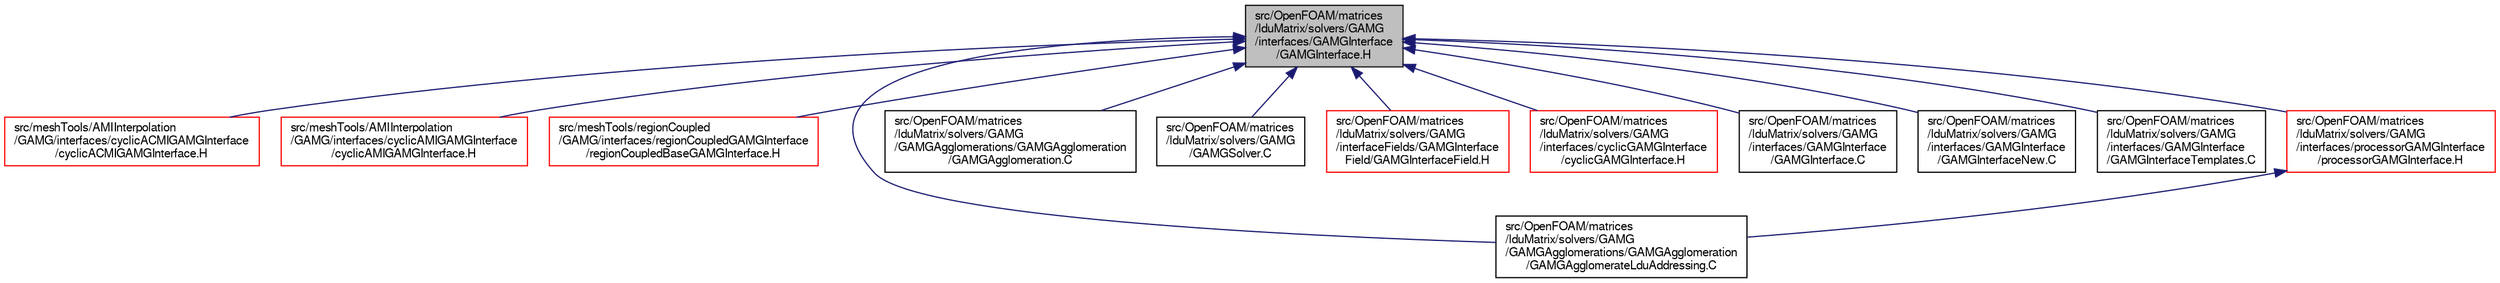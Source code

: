 digraph "src/OpenFOAM/matrices/lduMatrix/solvers/GAMG/interfaces/GAMGInterface/GAMGInterface.H"
{
  bgcolor="transparent";
  edge [fontname="FreeSans",fontsize="10",labelfontname="FreeSans",labelfontsize="10"];
  node [fontname="FreeSans",fontsize="10",shape=record];
  Node133 [label="src/OpenFOAM/matrices\l/lduMatrix/solvers/GAMG\l/interfaces/GAMGInterface\l/GAMGInterface.H",height=0.2,width=0.4,color="black", fillcolor="grey75", style="filled", fontcolor="black"];
  Node133 -> Node134 [dir="back",color="midnightblue",fontsize="10",style="solid",fontname="FreeSans"];
  Node134 [label="src/meshTools/AMIInterpolation\l/GAMG/interfaces/cyclicACMIGAMGInterface\l/cyclicACMIGAMGInterface.H",height=0.2,width=0.4,color="red",URL="$a07319.html"];
  Node133 -> Node138 [dir="back",color="midnightblue",fontsize="10",style="solid",fontname="FreeSans"];
  Node138 [label="src/meshTools/AMIInterpolation\l/GAMG/interfaces/cyclicAMIGAMGInterface\l/cyclicAMIGAMGInterface.H",height=0.2,width=0.4,color="red",URL="$a07325.html"];
  Node133 -> Node142 [dir="back",color="midnightblue",fontsize="10",style="solid",fontname="FreeSans"];
  Node142 [label="src/meshTools/regionCoupled\l/GAMG/interfaces/regionCoupledGAMGInterface\l/regionCoupledBaseGAMGInterface.H",height=0.2,width=0.4,color="red",URL="$a07709.html"];
  Node133 -> Node152 [dir="back",color="midnightblue",fontsize="10",style="solid",fontname="FreeSans"];
  Node152 [label="src/OpenFOAM/matrices\l/lduMatrix/solvers/GAMG\l/GAMGAgglomerations/GAMGAgglomeration\l/GAMGAgglomerateLduAddressing.C",height=0.2,width=0.4,color="black",URL="$a10826.html"];
  Node133 -> Node153 [dir="back",color="midnightblue",fontsize="10",style="solid",fontname="FreeSans"];
  Node153 [label="src/OpenFOAM/matrices\l/lduMatrix/solvers/GAMG\l/GAMGAgglomerations/GAMGAgglomeration\l/GAMGAgglomeration.C",height=0.2,width=0.4,color="black",URL="$a10829.html"];
  Node133 -> Node154 [dir="back",color="midnightblue",fontsize="10",style="solid",fontname="FreeSans"];
  Node154 [label="src/OpenFOAM/matrices\l/lduMatrix/solvers/GAMG\l/GAMGSolver.C",height=0.2,width=0.4,color="black",URL="$a10883.html"];
  Node133 -> Node155 [dir="back",color="midnightblue",fontsize="10",style="solid",fontname="FreeSans"];
  Node155 [label="src/OpenFOAM/matrices\l/lduMatrix/solvers/GAMG\l/interfaceFields/GAMGInterface\lField/GAMGInterfaceField.H",height=0.2,width=0.4,color="red",URL="$a10910.html"];
  Node133 -> Node165 [dir="back",color="midnightblue",fontsize="10",style="solid",fontname="FreeSans"];
  Node165 [label="src/OpenFOAM/matrices\l/lduMatrix/solvers/GAMG\l/interfaces/cyclicGAMGInterface\l/cyclicGAMGInterface.H",height=0.2,width=0.4,color="red",URL="$a10931.html"];
  Node133 -> Node167 [dir="back",color="midnightblue",fontsize="10",style="solid",fontname="FreeSans"];
  Node167 [label="src/OpenFOAM/matrices\l/lduMatrix/solvers/GAMG\l/interfaces/GAMGInterface\l/GAMGInterface.C",height=0.2,width=0.4,color="black",URL="$a10934.html"];
  Node133 -> Node168 [dir="back",color="midnightblue",fontsize="10",style="solid",fontname="FreeSans"];
  Node168 [label="src/OpenFOAM/matrices\l/lduMatrix/solvers/GAMG\l/interfaces/GAMGInterface\l/GAMGInterfaceNew.C",height=0.2,width=0.4,color="black",URL="$a10940.html"];
  Node133 -> Node169 [dir="back",color="midnightblue",fontsize="10",style="solid",fontname="FreeSans"];
  Node169 [label="src/OpenFOAM/matrices\l/lduMatrix/solvers/GAMG\l/interfaces/GAMGInterface\l/GAMGInterfaceTemplates.C",height=0.2,width=0.4,color="black",URL="$a10943.html"];
  Node133 -> Node170 [dir="back",color="midnightblue",fontsize="10",style="solid",fontname="FreeSans"];
  Node170 [label="src/OpenFOAM/matrices\l/lduMatrix/solvers/GAMG\l/interfaces/processorGAMGInterface\l/processorGAMGInterface.H",height=0.2,width=0.4,color="red",URL="$a10955.html"];
  Node170 -> Node152 [dir="back",color="midnightblue",fontsize="10",style="solid",fontname="FreeSans"];
}
